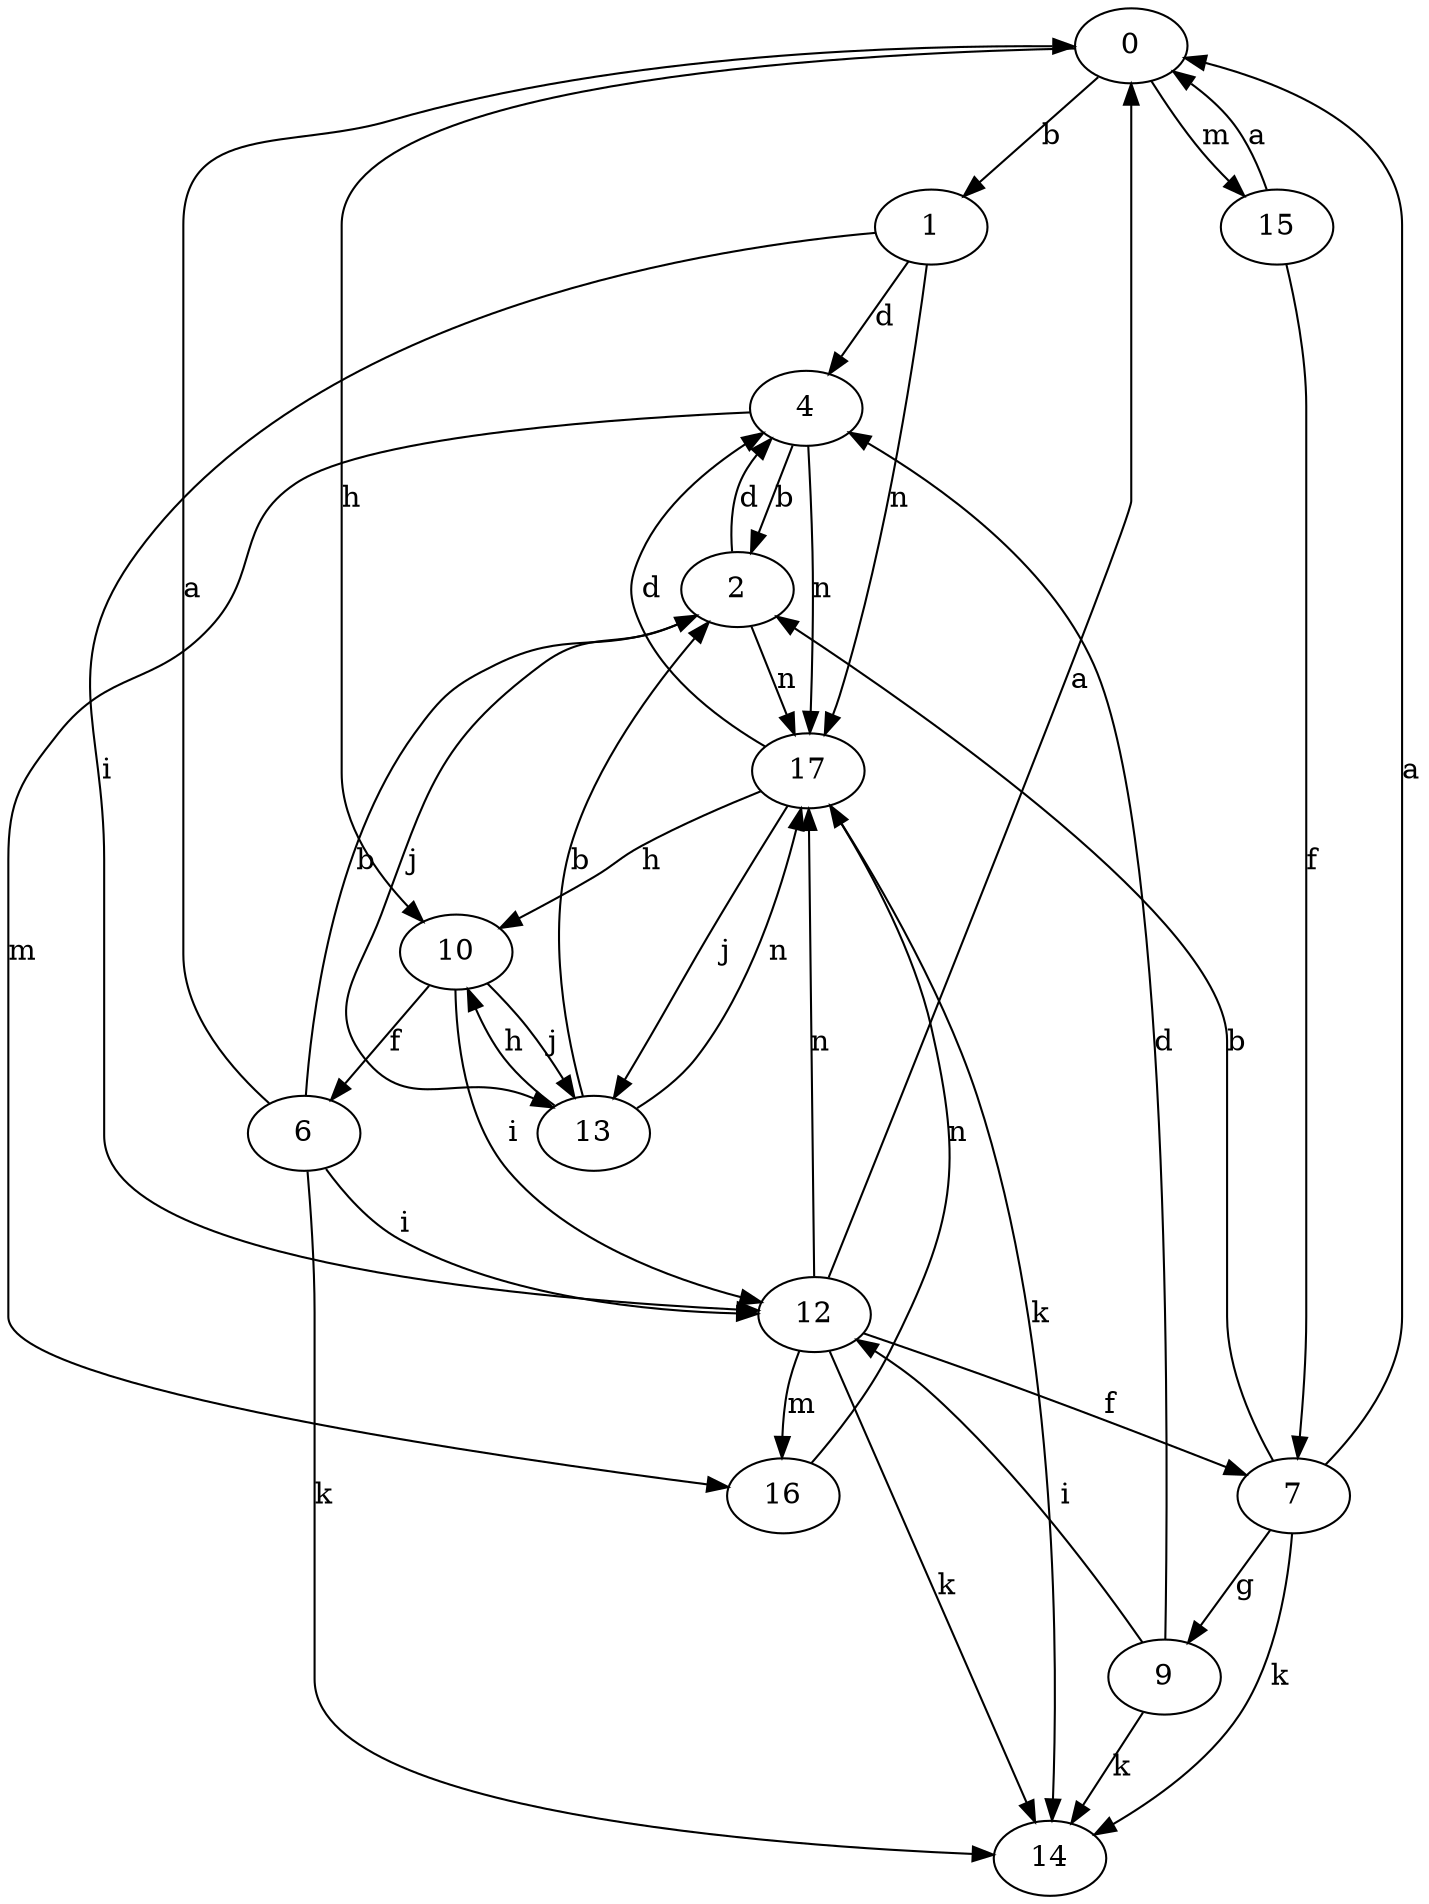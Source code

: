 strict digraph  {
0;
1;
2;
4;
6;
7;
9;
10;
12;
13;
14;
15;
16;
17;
0 -> 1  [label=b];
0 -> 10  [label=h];
0 -> 15  [label=m];
1 -> 4  [label=d];
1 -> 12  [label=i];
1 -> 17  [label=n];
2 -> 4  [label=d];
2 -> 13  [label=j];
2 -> 17  [label=n];
4 -> 2  [label=b];
4 -> 16  [label=m];
4 -> 17  [label=n];
6 -> 0  [label=a];
6 -> 2  [label=b];
6 -> 12  [label=i];
6 -> 14  [label=k];
7 -> 0  [label=a];
7 -> 2  [label=b];
7 -> 9  [label=g];
7 -> 14  [label=k];
9 -> 4  [label=d];
9 -> 12  [label=i];
9 -> 14  [label=k];
10 -> 6  [label=f];
10 -> 12  [label=i];
10 -> 13  [label=j];
12 -> 0  [label=a];
12 -> 7  [label=f];
12 -> 14  [label=k];
12 -> 16  [label=m];
12 -> 17  [label=n];
13 -> 2  [label=b];
13 -> 10  [label=h];
13 -> 17  [label=n];
15 -> 0  [label=a];
15 -> 7  [label=f];
16 -> 17  [label=n];
17 -> 4  [label=d];
17 -> 10  [label=h];
17 -> 13  [label=j];
17 -> 14  [label=k];
}
